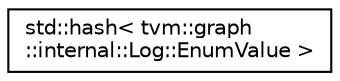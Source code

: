 digraph "Graphical Class Hierarchy"
{
 // LATEX_PDF_SIZE
  edge [fontname="Helvetica",fontsize="10",labelfontname="Helvetica",labelfontsize="10"];
  node [fontname="Helvetica",fontsize="10",shape=record];
  rankdir="LR";
  Node0 [label="std::hash\< tvm::graph\l::internal::Log::EnumValue \>",height=0.2,width=0.4,color="black", fillcolor="white", style="filled",URL="$structstd_1_1hash_3_01tvm_1_1graph_1_1internal_1_1Log_1_1EnumValue_01_4.html",tooltip=" "];
}

